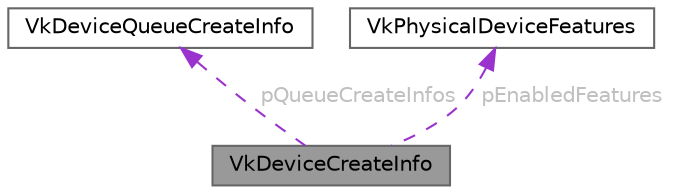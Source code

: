 digraph "VkDeviceCreateInfo"
{
 // LATEX_PDF_SIZE
  bgcolor="transparent";
  edge [fontname=Helvetica,fontsize=10,labelfontname=Helvetica,labelfontsize=10];
  node [fontname=Helvetica,fontsize=10,shape=box,height=0.2,width=0.4];
  Node1 [id="Node000001",label="VkDeviceCreateInfo",height=0.2,width=0.4,color="gray40", fillcolor="grey60", style="filled", fontcolor="black",tooltip=" "];
  Node2 -> Node1 [id="edge1_Node000001_Node000002",dir="back",color="darkorchid3",style="dashed",tooltip=" ",label=" pQueueCreateInfos",fontcolor="grey" ];
  Node2 [id="Node000002",label="VkDeviceQueueCreateInfo",height=0.2,width=0.4,color="gray40", fillcolor="white", style="filled",URL="$struct_vk_device_queue_create_info.html",tooltip=" "];
  Node3 -> Node1 [id="edge2_Node000001_Node000003",dir="back",color="darkorchid3",style="dashed",tooltip=" ",label=" pEnabledFeatures",fontcolor="grey" ];
  Node3 [id="Node000003",label="VkPhysicalDeviceFeatures",height=0.2,width=0.4,color="gray40", fillcolor="white", style="filled",URL="$struct_vk_physical_device_features.html",tooltip=" "];
}
